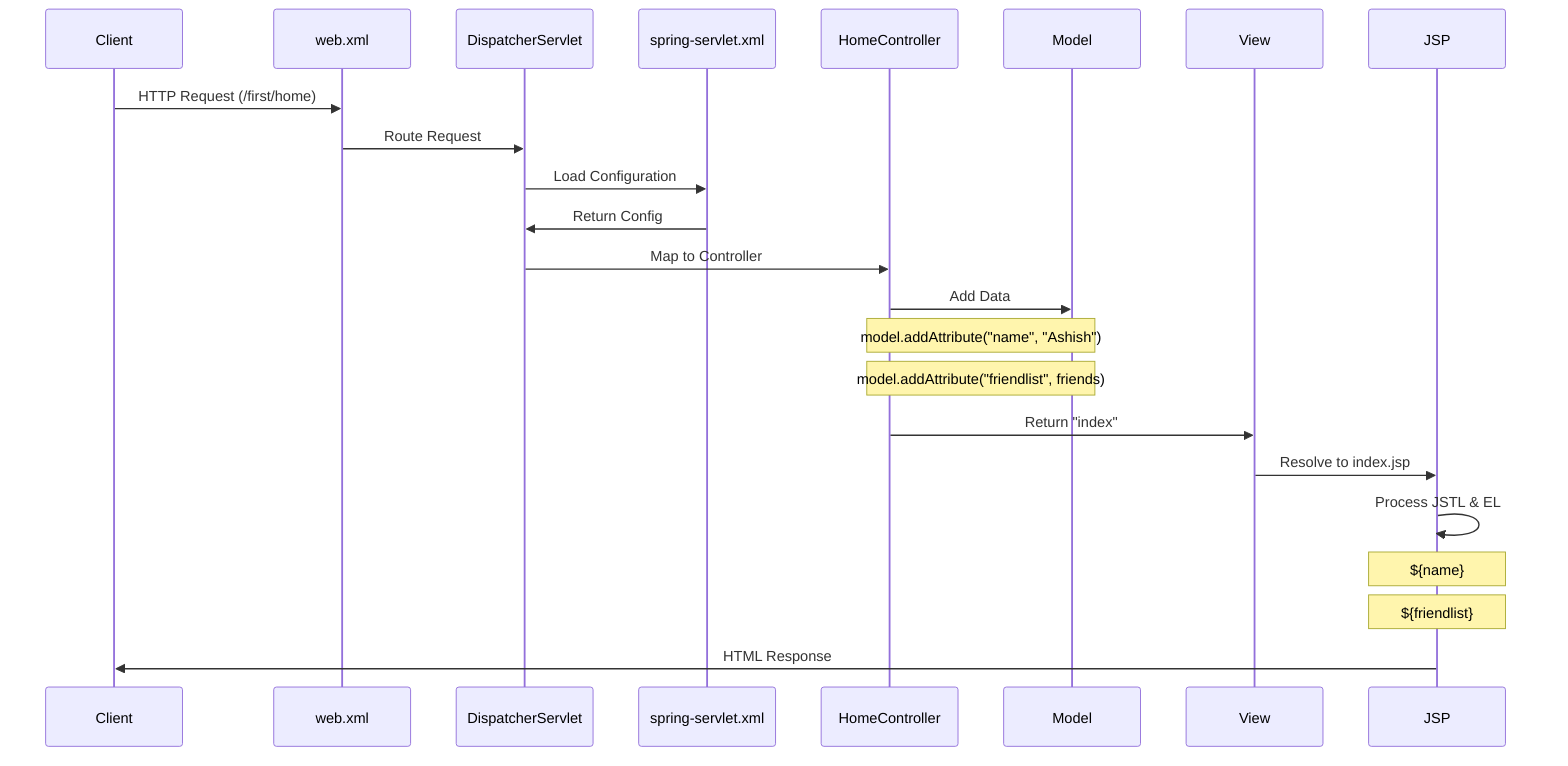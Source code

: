 sequenceDiagram
    participant Client
    participant web.xml
    participant DispatcherServlet
    participant spring-servlet.xml
    participant HomeController
    participant Model
    participant View
    participant JSP


    Client->>web.xml: HTTP Request (/first/home)
    web.xml->>DispatcherServlet: Route Request
    DispatcherServlet->>spring-servlet.xml: Load Configuration
    spring-servlet.xml->>DispatcherServlet: Return Config
    DispatcherServlet->>HomeController: Map to Controller
    HomeController->>Model: Add Data
    Note over HomeController,Model: model.addAttribute("name", "Ashish")
    Note over HomeController,Model: model.addAttribute("friendlist", friends)
    HomeController->>View: Return "index"
    View->>JSP: Resolve to index.jsp
    JSP->>JSP: Process JSTL & EL
    Note over JSP: ${name}
    Note over JSP: ${friendlist}
    JSP->>Client: HTML Response